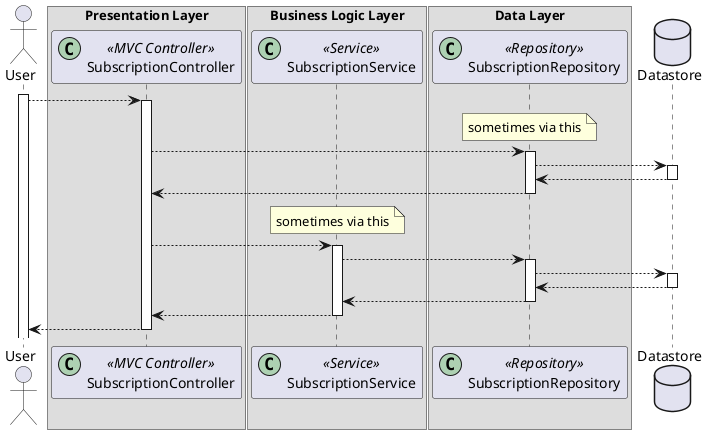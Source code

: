 @startuml

actor User
box Presentation Layer
participant SubscriptionController << (C,#ADD1B2) MVC Controller >>
end box
box Business Logic Layer
participant SubscriptionService << (C,#ADD1B2) Service >>
end box
box Data Layer
participant SubscriptionRepository << (C,#ADD1B2) Repository >>
end box
database Datastore

activate User

User --> SubscriptionController
activate SubscriptionController

note over SubscriptionRepository: sometimes via this

SubscriptionController --> SubscriptionRepository
activate SubscriptionRepository

SubscriptionRepository --> Datastore
activate Datastore

Datastore --> SubscriptionRepository
deactivate Datastore

SubscriptionRepository --> SubscriptionController
deactivate SubscriptionRepository

note over SubscriptionService: sometimes via this

SubscriptionController --> SubscriptionService
activate SubscriptionService

SubscriptionService --> SubscriptionRepository
activate SubscriptionRepository

SubscriptionRepository --> Datastore
activate Datastore

Datastore --> SubscriptionRepository
deactivate Datastore

SubscriptionRepository --> SubscriptionService
deactivate SubscriptionRepository

SubscriptionService --> SubscriptionController
deactivate SubscriptionService

SubscriptionController --> User
deactivate SubscriptionController

@enduml
